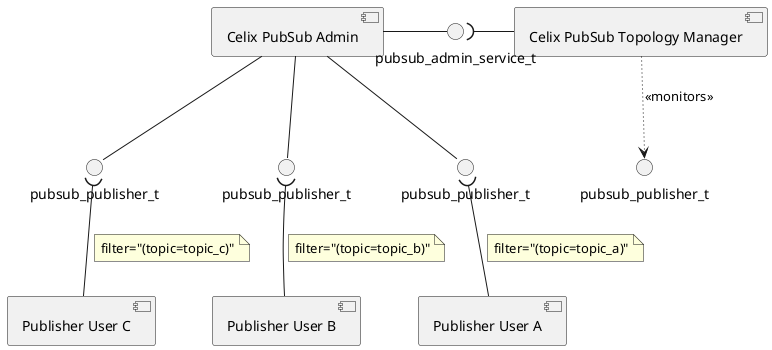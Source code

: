 Licensed to the Apache Software Foundation (ASF) under one or more
contributor license agreements.  See the NOTICE file distributed with
this work for additional information regarding copyright ownership.
The ASF licenses this file to You under the Apache License, Version 2.0
(the "License"); you may not use this file except in compliance with
the License.  You may obtain a copy of the License at

    http://www.apache.org/licenses/LICENSE-2.0

Unless required by applicable law or agreed to in writing, software
distributed under the License is distributed on an "AS IS" BASIS,
WITHOUT WARRANTIES OR CONDITIONS OF ANY KIND, either express or implied.
See the License for the specific language governing permissions and
limitations under the License.

@startuml
component UserA as "Publisher User A"
component UserB as "Publisher User B"
component UserC as "Publisher User C"
component PubSubAdmin as "Celix PubSub Admin"
component PSTM as "Celix PubSub Topology Manager"

() PubSubAdminService as "pubsub_admin_service_t"
() Publisher as "pubsub_publisher_t"
() PublisherA as "pubsub_publisher_t"
() PublisherB as "pubsub_publisher_t"
() PublisherC as "pubsub_publisher_t"

PubSubAdmin -down- PublisherA
PubSubAdmin -down- PublisherB
PubSubAdmin -down- PublisherC
PubSubAdmin -right- PubSubAdminService

PSTM -left-( PubSubAdminService
PSTM .[dotted].> Publisher: <<monitors>>

UserA -up-( PublisherA
note on link: filter="(topic=topic_a)"
UserB -up-( PublisherB
note on link: filter="(topic=topic_b)"
UserC -up-( PublisherC
note on link: filter="(topic=topic_c)"

@enduml

